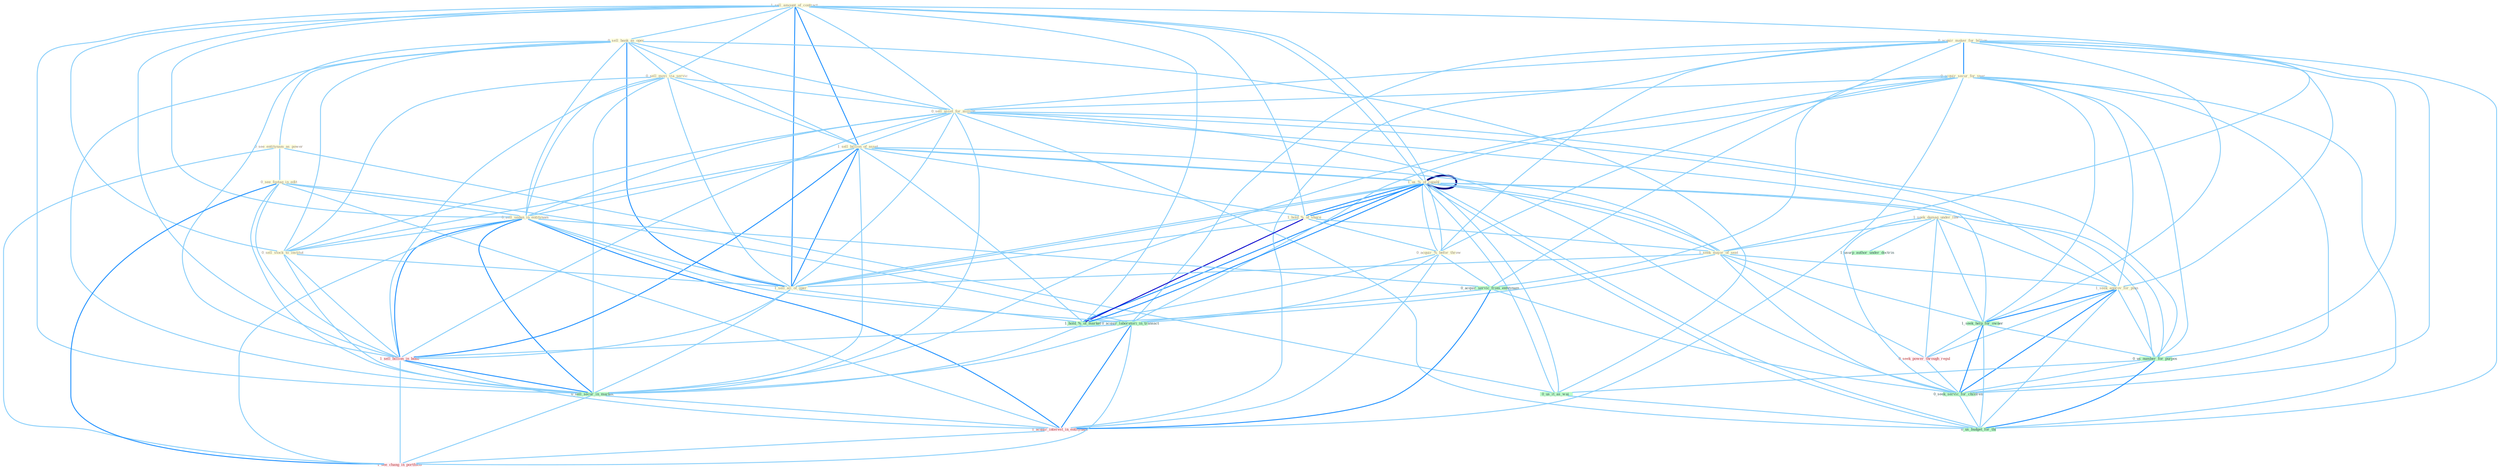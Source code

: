 Graph G{ 
    node
    [shape=polygon,style=filled,width=.5,height=.06,color="#BDFCC9",fixedsize=true,fontsize=4,
    fontcolor="#2f4f4f"];
    {node
    [color="#ffffe0", fontcolor="#8b7d6b"] "1_sell_amount_of_contract " "0_sell_bank_as_oper " "1_us_%_of_capabl " "0_acquir_maker_for_billion " "1_seek_damag_under_law " "0_sell_movi_via_servic " "0_acquir_secur_for_year " "0_see_entitynam_as_power " "0_sell_asset_for_million " "1_sell_billion_of_asset " "0_see_footag_in_edit " "1_hold_%_of_share " "1_seek_major_of_seat " "0_sell_sedan_in_entitynam " "0_acquir_%_befor_throw " "0_sell_stock_to_institut " "1_seek_approv_for_plan " "1_sell_all_of_oper "}
{node [color="#fff0f5", fontcolor="#b22222"] "0_seek_power_through_regul " "1_sell_billion_in_bond " "1_acquir_interest_in_entitynam " "1_see_chang_in_portfolio "}
edge [color="#B0E2FF"];

	"1_sell_amount_of_contract " -- "0_sell_bank_as_oper " [w="1", color="#87cefa" ];
	"1_sell_amount_of_contract " -- "1_us_%_of_capabl " [w="1", color="#87cefa" ];
	"1_sell_amount_of_contract " -- "0_sell_movi_via_servic " [w="1", color="#87cefa" ];
	"1_sell_amount_of_contract " -- "0_sell_asset_for_million " [w="1", color="#87cefa" ];
	"1_sell_amount_of_contract " -- "1_sell_billion_of_asset " [w="2", color="#1e90ff" , len=0.8];
	"1_sell_amount_of_contract " -- "1_hold_%_of_share " [w="1", color="#87cefa" ];
	"1_sell_amount_of_contract " -- "1_seek_major_of_seat " [w="1", color="#87cefa" ];
	"1_sell_amount_of_contract " -- "0_sell_sedan_in_entitynam " [w="1", color="#87cefa" ];
	"1_sell_amount_of_contract " -- "0_sell_stock_to_institut " [w="1", color="#87cefa" ];
	"1_sell_amount_of_contract " -- "1_sell_all_of_oper " [w="2", color="#1e90ff" , len=0.8];
	"1_sell_amount_of_contract " -- "1_hold_%_of_market " [w="1", color="#87cefa" ];
	"1_sell_amount_of_contract " -- "1_sell_billion_in_bond " [w="1", color="#87cefa" ];
	"1_sell_amount_of_contract " -- "1_us_%_of_capabl " [w="1", color="#87cefa" ];
	"1_sell_amount_of_contract " -- "0_sell_secur_in_market " [w="1", color="#87cefa" ];
	"0_sell_bank_as_oper " -- "0_sell_movi_via_servic " [w="1", color="#87cefa" ];
	"0_sell_bank_as_oper " -- "0_see_entitynam_as_power " [w="1", color="#87cefa" ];
	"0_sell_bank_as_oper " -- "0_sell_asset_for_million " [w="1", color="#87cefa" ];
	"0_sell_bank_as_oper " -- "1_sell_billion_of_asset " [w="1", color="#87cefa" ];
	"0_sell_bank_as_oper " -- "0_sell_sedan_in_entitynam " [w="1", color="#87cefa" ];
	"0_sell_bank_as_oper " -- "0_sell_stock_to_institut " [w="1", color="#87cefa" ];
	"0_sell_bank_as_oper " -- "1_sell_all_of_oper " [w="2", color="#1e90ff" , len=0.8];
	"0_sell_bank_as_oper " -- "1_sell_billion_in_bond " [w="1", color="#87cefa" ];
	"0_sell_bank_as_oper " -- "0_us_it_as_wai " [w="1", color="#87cefa" ];
	"0_sell_bank_as_oper " -- "0_sell_secur_in_market " [w="1", color="#87cefa" ];
	"1_us_%_of_capabl " -- "1_sell_billion_of_asset " [w="1", color="#87cefa" ];
	"1_us_%_of_capabl " -- "1_hold_%_of_share " [w="2", color="#1e90ff" , len=0.8];
	"1_us_%_of_capabl " -- "1_seek_major_of_seat " [w="1", color="#87cefa" ];
	"1_us_%_of_capabl " -- "0_acquir_%_befor_throw " [w="1", color="#87cefa" ];
	"1_us_%_of_capabl " -- "1_sell_all_of_oper " [w="1", color="#87cefa" ];
	"1_us_%_of_capabl " -- "1_hold_%_of_market " [w="2", color="#1e90ff" , len=0.8];
	"1_us_%_of_capabl " -- "0_us_number_for_purpos " [w="1", color="#87cefa" ];
	"1_us_%_of_capabl " -- "0_us_it_as_wai " [w="1", color="#87cefa" ];
	"1_us_%_of_capabl " -- "1_us_%_of_capabl " [w="4", style=bold, color="#000080", len=0.4];
	"1_us_%_of_capabl " -- "0_us_budget_for_thi " [w="1", color="#87cefa" ];
	"0_acquir_maker_for_billion " -- "0_acquir_secur_for_year " [w="2", color="#1e90ff" , len=0.8];
	"0_acquir_maker_for_billion " -- "0_sell_asset_for_million " [w="1", color="#87cefa" ];
	"0_acquir_maker_for_billion " -- "0_acquir_%_befor_throw " [w="1", color="#87cefa" ];
	"0_acquir_maker_for_billion " -- "1_seek_approv_for_plan " [w="1", color="#87cefa" ];
	"0_acquir_maker_for_billion " -- "1_seek_help_for_owner " [w="1", color="#87cefa" ];
	"0_acquir_maker_for_billion " -- "0_acquir_servic_from_entitynam " [w="1", color="#87cefa" ];
	"0_acquir_maker_for_billion " -- "0_us_number_for_purpos " [w="1", color="#87cefa" ];
	"0_acquir_maker_for_billion " -- "0_acquir_laboratori_in_transact " [w="1", color="#87cefa" ];
	"0_acquir_maker_for_billion " -- "1_acquir_interest_in_entitynam " [w="1", color="#87cefa" ];
	"0_acquir_maker_for_billion " -- "0_seek_servic_for_children " [w="1", color="#87cefa" ];
	"0_acquir_maker_for_billion " -- "0_us_budget_for_thi " [w="1", color="#87cefa" ];
	"1_seek_damag_under_law " -- "1_seek_major_of_seat " [w="1", color="#87cefa" ];
	"1_seek_damag_under_law " -- "1_seek_approv_for_plan " [w="1", color="#87cefa" ];
	"1_seek_damag_under_law " -- "1_seek_help_for_owner " [w="1", color="#87cefa" ];
	"1_seek_damag_under_law " -- "0_seek_power_through_regul " [w="1", color="#87cefa" ];
	"1_seek_damag_under_law " -- "1_usurp_author_under_doctrin " [w="1", color="#87cefa" ];
	"1_seek_damag_under_law " -- "0_seek_servic_for_children " [w="1", color="#87cefa" ];
	"0_sell_movi_via_servic " -- "0_sell_asset_for_million " [w="1", color="#87cefa" ];
	"0_sell_movi_via_servic " -- "1_sell_billion_of_asset " [w="1", color="#87cefa" ];
	"0_sell_movi_via_servic " -- "0_sell_sedan_in_entitynam " [w="1", color="#87cefa" ];
	"0_sell_movi_via_servic " -- "0_sell_stock_to_institut " [w="1", color="#87cefa" ];
	"0_sell_movi_via_servic " -- "1_sell_all_of_oper " [w="1", color="#87cefa" ];
	"0_sell_movi_via_servic " -- "1_sell_billion_in_bond " [w="1", color="#87cefa" ];
	"0_sell_movi_via_servic " -- "0_sell_secur_in_market " [w="1", color="#87cefa" ];
	"0_acquir_secur_for_year " -- "0_sell_asset_for_million " [w="1", color="#87cefa" ];
	"0_acquir_secur_for_year " -- "0_acquir_%_befor_throw " [w="1", color="#87cefa" ];
	"0_acquir_secur_for_year " -- "1_seek_approv_for_plan " [w="1", color="#87cefa" ];
	"0_acquir_secur_for_year " -- "1_seek_help_for_owner " [w="1", color="#87cefa" ];
	"0_acquir_secur_for_year " -- "0_acquir_servic_from_entitynam " [w="1", color="#87cefa" ];
	"0_acquir_secur_for_year " -- "0_us_number_for_purpos " [w="1", color="#87cefa" ];
	"0_acquir_secur_for_year " -- "0_acquir_laboratori_in_transact " [w="1", color="#87cefa" ];
	"0_acquir_secur_for_year " -- "0_sell_secur_in_market " [w="1", color="#87cefa" ];
	"0_acquir_secur_for_year " -- "1_acquir_interest_in_entitynam " [w="1", color="#87cefa" ];
	"0_acquir_secur_for_year " -- "0_seek_servic_for_children " [w="1", color="#87cefa" ];
	"0_acquir_secur_for_year " -- "0_us_budget_for_thi " [w="1", color="#87cefa" ];
	"0_see_entitynam_as_power " -- "0_see_footag_in_edit " [w="1", color="#87cefa" ];
	"0_see_entitynam_as_power " -- "0_us_it_as_wai " [w="1", color="#87cefa" ];
	"0_see_entitynam_as_power " -- "1_see_chang_in_portfolio " [w="1", color="#87cefa" ];
	"0_sell_asset_for_million " -- "1_sell_billion_of_asset " [w="1", color="#87cefa" ];
	"0_sell_asset_for_million " -- "0_sell_sedan_in_entitynam " [w="1", color="#87cefa" ];
	"0_sell_asset_for_million " -- "0_sell_stock_to_institut " [w="1", color="#87cefa" ];
	"0_sell_asset_for_million " -- "1_seek_approv_for_plan " [w="1", color="#87cefa" ];
	"0_sell_asset_for_million " -- "1_sell_all_of_oper " [w="1", color="#87cefa" ];
	"0_sell_asset_for_million " -- "1_seek_help_for_owner " [w="1", color="#87cefa" ];
	"0_sell_asset_for_million " -- "0_us_number_for_purpos " [w="1", color="#87cefa" ];
	"0_sell_asset_for_million " -- "1_sell_billion_in_bond " [w="1", color="#87cefa" ];
	"0_sell_asset_for_million " -- "0_sell_secur_in_market " [w="1", color="#87cefa" ];
	"0_sell_asset_for_million " -- "0_seek_servic_for_children " [w="1", color="#87cefa" ];
	"0_sell_asset_for_million " -- "0_us_budget_for_thi " [w="1", color="#87cefa" ];
	"1_sell_billion_of_asset " -- "1_hold_%_of_share " [w="1", color="#87cefa" ];
	"1_sell_billion_of_asset " -- "1_seek_major_of_seat " [w="1", color="#87cefa" ];
	"1_sell_billion_of_asset " -- "0_sell_sedan_in_entitynam " [w="1", color="#87cefa" ];
	"1_sell_billion_of_asset " -- "0_sell_stock_to_institut " [w="1", color="#87cefa" ];
	"1_sell_billion_of_asset " -- "1_sell_all_of_oper " [w="2", color="#1e90ff" , len=0.8];
	"1_sell_billion_of_asset " -- "1_hold_%_of_market " [w="1", color="#87cefa" ];
	"1_sell_billion_of_asset " -- "1_sell_billion_in_bond " [w="2", color="#1e90ff" , len=0.8];
	"1_sell_billion_of_asset " -- "1_us_%_of_capabl " [w="1", color="#87cefa" ];
	"1_sell_billion_of_asset " -- "0_sell_secur_in_market " [w="1", color="#87cefa" ];
	"0_see_footag_in_edit " -- "0_sell_sedan_in_entitynam " [w="1", color="#87cefa" ];
	"0_see_footag_in_edit " -- "0_acquir_laboratori_in_transact " [w="1", color="#87cefa" ];
	"0_see_footag_in_edit " -- "1_sell_billion_in_bond " [w="1", color="#87cefa" ];
	"0_see_footag_in_edit " -- "0_sell_secur_in_market " [w="1", color="#87cefa" ];
	"0_see_footag_in_edit " -- "1_acquir_interest_in_entitynam " [w="1", color="#87cefa" ];
	"0_see_footag_in_edit " -- "1_see_chang_in_portfolio " [w="2", color="#1e90ff" , len=0.8];
	"1_hold_%_of_share " -- "1_seek_major_of_seat " [w="1", color="#87cefa" ];
	"1_hold_%_of_share " -- "0_acquir_%_befor_throw " [w="1", color="#87cefa" ];
	"1_hold_%_of_share " -- "1_sell_all_of_oper " [w="1", color="#87cefa" ];
	"1_hold_%_of_share " -- "1_hold_%_of_market " [w="3", color="#0000cd" , len=0.6];
	"1_hold_%_of_share " -- "1_us_%_of_capabl " [w="2", color="#1e90ff" , len=0.8];
	"1_seek_major_of_seat " -- "1_seek_approv_for_plan " [w="1", color="#87cefa" ];
	"1_seek_major_of_seat " -- "1_sell_all_of_oper " [w="1", color="#87cefa" ];
	"1_seek_major_of_seat " -- "1_seek_help_for_owner " [w="1", color="#87cefa" ];
	"1_seek_major_of_seat " -- "1_hold_%_of_market " [w="1", color="#87cefa" ];
	"1_seek_major_of_seat " -- "0_seek_power_through_regul " [w="1", color="#87cefa" ];
	"1_seek_major_of_seat " -- "1_us_%_of_capabl " [w="1", color="#87cefa" ];
	"1_seek_major_of_seat " -- "0_seek_servic_for_children " [w="1", color="#87cefa" ];
	"0_sell_sedan_in_entitynam " -- "0_sell_stock_to_institut " [w="1", color="#87cefa" ];
	"0_sell_sedan_in_entitynam " -- "1_sell_all_of_oper " [w="1", color="#87cefa" ];
	"0_sell_sedan_in_entitynam " -- "0_acquir_servic_from_entitynam " [w="1", color="#87cefa" ];
	"0_sell_sedan_in_entitynam " -- "0_acquir_laboratori_in_transact " [w="1", color="#87cefa" ];
	"0_sell_sedan_in_entitynam " -- "1_sell_billion_in_bond " [w="2", color="#1e90ff" , len=0.8];
	"0_sell_sedan_in_entitynam " -- "0_sell_secur_in_market " [w="2", color="#1e90ff" , len=0.8];
	"0_sell_sedan_in_entitynam " -- "1_acquir_interest_in_entitynam " [w="2", color="#1e90ff" , len=0.8];
	"0_sell_sedan_in_entitynam " -- "1_see_chang_in_portfolio " [w="1", color="#87cefa" ];
	"0_acquir_%_befor_throw " -- "0_acquir_servic_from_entitynam " [w="1", color="#87cefa" ];
	"0_acquir_%_befor_throw " -- "1_hold_%_of_market " [w="1", color="#87cefa" ];
	"0_acquir_%_befor_throw " -- "0_acquir_laboratori_in_transact " [w="1", color="#87cefa" ];
	"0_acquir_%_befor_throw " -- "1_us_%_of_capabl " [w="1", color="#87cefa" ];
	"0_acquir_%_befor_throw " -- "1_acquir_interest_in_entitynam " [w="1", color="#87cefa" ];
	"0_sell_stock_to_institut " -- "1_sell_all_of_oper " [w="1", color="#87cefa" ];
	"0_sell_stock_to_institut " -- "1_sell_billion_in_bond " [w="1", color="#87cefa" ];
	"0_sell_stock_to_institut " -- "0_sell_secur_in_market " [w="1", color="#87cefa" ];
	"1_seek_approv_for_plan " -- "1_seek_help_for_owner " [w="2", color="#1e90ff" , len=0.8];
	"1_seek_approv_for_plan " -- "0_seek_power_through_regul " [w="1", color="#87cefa" ];
	"1_seek_approv_for_plan " -- "0_us_number_for_purpos " [w="1", color="#87cefa" ];
	"1_seek_approv_for_plan " -- "0_seek_servic_for_children " [w="2", color="#1e90ff" , len=0.8];
	"1_seek_approv_for_plan " -- "0_us_budget_for_thi " [w="1", color="#87cefa" ];
	"1_sell_all_of_oper " -- "1_hold_%_of_market " [w="1", color="#87cefa" ];
	"1_sell_all_of_oper " -- "1_sell_billion_in_bond " [w="1", color="#87cefa" ];
	"1_sell_all_of_oper " -- "1_us_%_of_capabl " [w="1", color="#87cefa" ];
	"1_sell_all_of_oper " -- "0_sell_secur_in_market " [w="1", color="#87cefa" ];
	"1_seek_help_for_owner " -- "0_seek_power_through_regul " [w="1", color="#87cefa" ];
	"1_seek_help_for_owner " -- "0_us_number_for_purpos " [w="1", color="#87cefa" ];
	"1_seek_help_for_owner " -- "0_seek_servic_for_children " [w="2", color="#1e90ff" , len=0.8];
	"1_seek_help_for_owner " -- "0_us_budget_for_thi " [w="1", color="#87cefa" ];
	"0_acquir_servic_from_entitynam " -- "0_acquir_laboratori_in_transact " [w="1", color="#87cefa" ];
	"0_acquir_servic_from_entitynam " -- "1_acquir_interest_in_entitynam " [w="2", color="#1e90ff" , len=0.8];
	"0_acquir_servic_from_entitynam " -- "0_seek_servic_for_children " [w="1", color="#87cefa" ];
	"1_hold_%_of_market " -- "1_us_%_of_capabl " [w="2", color="#1e90ff" , len=0.8];
	"1_hold_%_of_market " -- "0_sell_secur_in_market " [w="1", color="#87cefa" ];
	"0_seek_power_through_regul " -- "0_seek_servic_for_children " [w="1", color="#87cefa" ];
	"0_us_number_for_purpos " -- "0_us_it_as_wai " [w="1", color="#87cefa" ];
	"0_us_number_for_purpos " -- "1_us_%_of_capabl " [w="1", color="#87cefa" ];
	"0_us_number_for_purpos " -- "0_seek_servic_for_children " [w="1", color="#87cefa" ];
	"0_us_number_for_purpos " -- "0_us_budget_for_thi " [w="2", color="#1e90ff" , len=0.8];
	"0_acquir_laboratori_in_transact " -- "1_sell_billion_in_bond " [w="1", color="#87cefa" ];
	"0_acquir_laboratori_in_transact " -- "0_sell_secur_in_market " [w="1", color="#87cefa" ];
	"0_acquir_laboratori_in_transact " -- "1_acquir_interest_in_entitynam " [w="2", color="#1e90ff" , len=0.8];
	"0_acquir_laboratori_in_transact " -- "1_see_chang_in_portfolio " [w="1", color="#87cefa" ];
	"1_sell_billion_in_bond " -- "0_sell_secur_in_market " [w="2", color="#1e90ff" , len=0.8];
	"1_sell_billion_in_bond " -- "1_acquir_interest_in_entitynam " [w="1", color="#87cefa" ];
	"1_sell_billion_in_bond " -- "1_see_chang_in_portfolio " [w="1", color="#87cefa" ];
	"0_us_it_as_wai " -- "1_us_%_of_capabl " [w="1", color="#87cefa" ];
	"0_us_it_as_wai " -- "0_us_budget_for_thi " [w="1", color="#87cefa" ];
	"1_us_%_of_capabl " -- "0_us_budget_for_thi " [w="1", color="#87cefa" ];
	"0_sell_secur_in_market " -- "1_acquir_interest_in_entitynam " [w="1", color="#87cefa" ];
	"0_sell_secur_in_market " -- "1_see_chang_in_portfolio " [w="1", color="#87cefa" ];
	"1_acquir_interest_in_entitynam " -- "1_see_chang_in_portfolio " [w="1", color="#87cefa" ];
	"0_seek_servic_for_children " -- "0_us_budget_for_thi " [w="1", color="#87cefa" ];
}